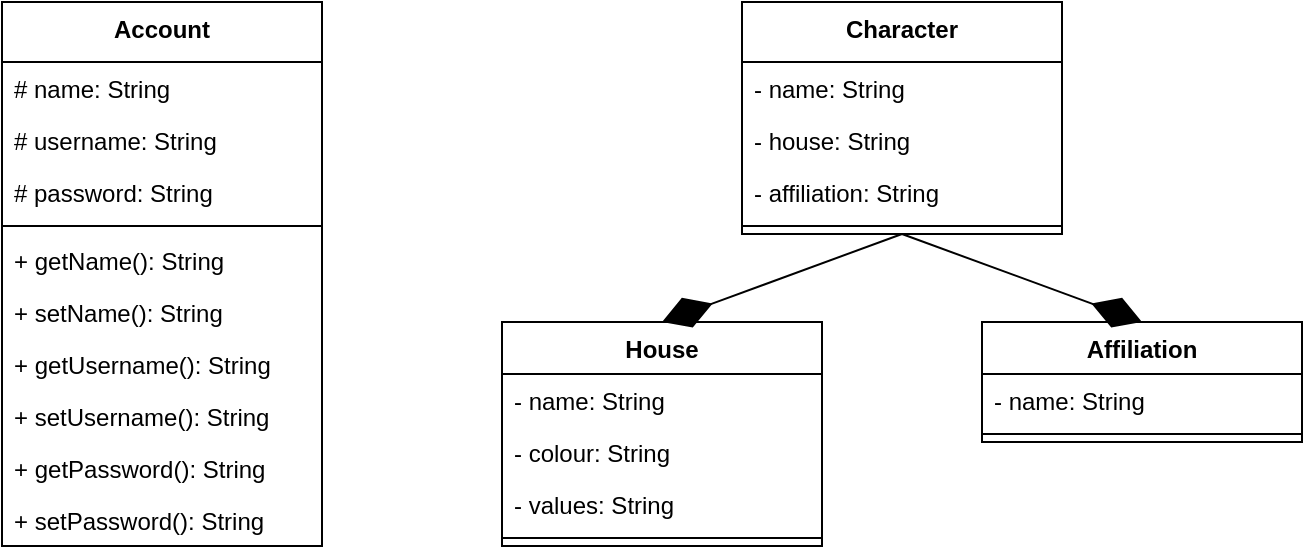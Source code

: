<mxfile version="21.1.8" type="github">
  <diagram name="Página-1" id="Oay3tAvh17hiwOw5oQ67">
    <mxGraphModel dx="733" dy="368" grid="1" gridSize="10" guides="1" tooltips="1" connect="1" arrows="1" fold="1" page="1" pageScale="1" pageWidth="827" pageHeight="1169" math="0" shadow="0">
      <root>
        <mxCell id="0" />
        <mxCell id="1" parent="0" />
        <mxCell id="cphsTk5UNhaAy1RKEiX2-2" value="&lt;div&gt;Character&lt;br&gt;&lt;/div&gt;" style="swimlane;fontStyle=1;align=center;verticalAlign=top;childLayout=stackLayout;horizontal=1;startSize=30;horizontalStack=0;resizeParent=1;resizeParentMax=0;resizeLast=0;collapsible=1;marginBottom=0;whiteSpace=wrap;html=1;" vertex="1" parent="1">
          <mxGeometry x="480" y="40" width="160" height="116" as="geometry" />
        </mxCell>
        <mxCell id="cphsTk5UNhaAy1RKEiX2-3" value="- name: String" style="text;strokeColor=none;fillColor=none;align=left;verticalAlign=top;spacingLeft=4;spacingRight=4;overflow=hidden;rotatable=0;points=[[0,0.5],[1,0.5]];portConstraint=eastwest;whiteSpace=wrap;html=1;" vertex="1" parent="cphsTk5UNhaAy1RKEiX2-2">
          <mxGeometry y="30" width="160" height="26" as="geometry" />
        </mxCell>
        <mxCell id="cphsTk5UNhaAy1RKEiX2-6" value="- house: String" style="text;strokeColor=none;fillColor=none;align=left;verticalAlign=top;spacingLeft=4;spacingRight=4;overflow=hidden;rotatable=0;points=[[0,0.5],[1,0.5]];portConstraint=eastwest;whiteSpace=wrap;html=1;" vertex="1" parent="cphsTk5UNhaAy1RKEiX2-2">
          <mxGeometry y="56" width="160" height="26" as="geometry" />
        </mxCell>
        <mxCell id="cphsTk5UNhaAy1RKEiX2-7" value="- affiliation: String" style="text;strokeColor=none;fillColor=none;align=left;verticalAlign=top;spacingLeft=4;spacingRight=4;overflow=hidden;rotatable=0;points=[[0,0.5],[1,0.5]];portConstraint=eastwest;whiteSpace=wrap;html=1;" vertex="1" parent="cphsTk5UNhaAy1RKEiX2-2">
          <mxGeometry y="82" width="160" height="26" as="geometry" />
        </mxCell>
        <mxCell id="cphsTk5UNhaAy1RKEiX2-4" value="" style="line;strokeWidth=1;fillColor=none;align=left;verticalAlign=middle;spacingTop=-1;spacingLeft=3;spacingRight=3;rotatable=0;labelPosition=right;points=[];portConstraint=eastwest;strokeColor=inherit;" vertex="1" parent="cphsTk5UNhaAy1RKEiX2-2">
          <mxGeometry y="108" width="160" height="8" as="geometry" />
        </mxCell>
        <mxCell id="cphsTk5UNhaAy1RKEiX2-8" value="&lt;div&gt;Account&lt;br&gt;&lt;/div&gt;" style="swimlane;fontStyle=1;align=center;verticalAlign=top;childLayout=stackLayout;horizontal=1;startSize=30;horizontalStack=0;resizeParent=1;resizeParentMax=0;resizeLast=0;collapsible=1;marginBottom=0;whiteSpace=wrap;html=1;" vertex="1" parent="1">
          <mxGeometry x="110" y="40" width="160" height="272" as="geometry" />
        </mxCell>
        <mxCell id="cphsTk5UNhaAy1RKEiX2-9" value="# name: String" style="text;strokeColor=none;fillColor=none;align=left;verticalAlign=top;spacingLeft=4;spacingRight=4;overflow=hidden;rotatable=0;points=[[0,0.5],[1,0.5]];portConstraint=eastwest;whiteSpace=wrap;html=1;" vertex="1" parent="cphsTk5UNhaAy1RKEiX2-8">
          <mxGeometry y="30" width="160" height="26" as="geometry" />
        </mxCell>
        <mxCell id="cphsTk5UNhaAy1RKEiX2-11" value="# username: String" style="text;strokeColor=none;fillColor=none;align=left;verticalAlign=top;spacingLeft=4;spacingRight=4;overflow=hidden;rotatable=0;points=[[0,0.5],[1,0.5]];portConstraint=eastwest;whiteSpace=wrap;html=1;" vertex="1" parent="cphsTk5UNhaAy1RKEiX2-8">
          <mxGeometry y="56" width="160" height="26" as="geometry" />
        </mxCell>
        <mxCell id="cphsTk5UNhaAy1RKEiX2-23" value="# password: String" style="text;strokeColor=none;fillColor=none;align=left;verticalAlign=top;spacingLeft=4;spacingRight=4;overflow=hidden;rotatable=0;points=[[0,0.5],[1,0.5]];portConstraint=eastwest;whiteSpace=wrap;html=1;" vertex="1" parent="cphsTk5UNhaAy1RKEiX2-8">
          <mxGeometry y="82" width="160" height="26" as="geometry" />
        </mxCell>
        <mxCell id="cphsTk5UNhaAy1RKEiX2-10" value="" style="line;strokeWidth=1;fillColor=none;align=left;verticalAlign=middle;spacingTop=-1;spacingLeft=3;spacingRight=3;rotatable=0;labelPosition=right;points=[];portConstraint=eastwest;strokeColor=inherit;" vertex="1" parent="cphsTk5UNhaAy1RKEiX2-8">
          <mxGeometry y="108" width="160" height="8" as="geometry" />
        </mxCell>
        <mxCell id="cphsTk5UNhaAy1RKEiX2-17" value="+ getName(): String" style="text;strokeColor=none;fillColor=none;align=left;verticalAlign=top;spacingLeft=4;spacingRight=4;overflow=hidden;rotatable=0;points=[[0,0.5],[1,0.5]];portConstraint=eastwest;whiteSpace=wrap;html=1;" vertex="1" parent="cphsTk5UNhaAy1RKEiX2-8">
          <mxGeometry y="116" width="160" height="26" as="geometry" />
        </mxCell>
        <mxCell id="cphsTk5UNhaAy1RKEiX2-18" value="+ setName(): String" style="text;strokeColor=none;fillColor=none;align=left;verticalAlign=top;spacingLeft=4;spacingRight=4;overflow=hidden;rotatable=0;points=[[0,0.5],[1,0.5]];portConstraint=eastwest;whiteSpace=wrap;html=1;" vertex="1" parent="cphsTk5UNhaAy1RKEiX2-8">
          <mxGeometry y="142" width="160" height="26" as="geometry" />
        </mxCell>
        <mxCell id="cphsTk5UNhaAy1RKEiX2-19" value="+ getUsername(): String" style="text;strokeColor=none;fillColor=none;align=left;verticalAlign=top;spacingLeft=4;spacingRight=4;overflow=hidden;rotatable=0;points=[[0,0.5],[1,0.5]];portConstraint=eastwest;whiteSpace=wrap;html=1;" vertex="1" parent="cphsTk5UNhaAy1RKEiX2-8">
          <mxGeometry y="168" width="160" height="26" as="geometry" />
        </mxCell>
        <mxCell id="cphsTk5UNhaAy1RKEiX2-21" value="+ setUsername(): String" style="text;strokeColor=none;fillColor=none;align=left;verticalAlign=top;spacingLeft=4;spacingRight=4;overflow=hidden;rotatable=0;points=[[0,0.5],[1,0.5]];portConstraint=eastwest;whiteSpace=wrap;html=1;" vertex="1" parent="cphsTk5UNhaAy1RKEiX2-8">
          <mxGeometry y="194" width="160" height="26" as="geometry" />
        </mxCell>
        <mxCell id="cphsTk5UNhaAy1RKEiX2-24" value="+ getPassword(): String" style="text;strokeColor=none;fillColor=none;align=left;verticalAlign=top;spacingLeft=4;spacingRight=4;overflow=hidden;rotatable=0;points=[[0,0.5],[1,0.5]];portConstraint=eastwest;whiteSpace=wrap;html=1;" vertex="1" parent="cphsTk5UNhaAy1RKEiX2-8">
          <mxGeometry y="220" width="160" height="26" as="geometry" />
        </mxCell>
        <mxCell id="cphsTk5UNhaAy1RKEiX2-25" value="+ setPassword(): String" style="text;strokeColor=none;fillColor=none;align=left;verticalAlign=top;spacingLeft=4;spacingRight=4;overflow=hidden;rotatable=0;points=[[0,0.5],[1,0.5]];portConstraint=eastwest;whiteSpace=wrap;html=1;" vertex="1" parent="cphsTk5UNhaAy1RKEiX2-8">
          <mxGeometry y="246" width="160" height="26" as="geometry" />
        </mxCell>
        <mxCell id="cphsTk5UNhaAy1RKEiX2-26" value="House" style="swimlane;fontStyle=1;align=center;verticalAlign=top;childLayout=stackLayout;horizontal=1;startSize=26;horizontalStack=0;resizeParent=1;resizeParentMax=0;resizeLast=0;collapsible=1;marginBottom=0;whiteSpace=wrap;html=1;" vertex="1" parent="1">
          <mxGeometry x="360" y="200" width="160" height="112" as="geometry" />
        </mxCell>
        <mxCell id="cphsTk5UNhaAy1RKEiX2-27" value="- name: String" style="text;strokeColor=none;fillColor=none;align=left;verticalAlign=top;spacingLeft=4;spacingRight=4;overflow=hidden;rotatable=0;points=[[0,0.5],[1,0.5]];portConstraint=eastwest;whiteSpace=wrap;html=1;" vertex="1" parent="cphsTk5UNhaAy1RKEiX2-26">
          <mxGeometry y="26" width="160" height="26" as="geometry" />
        </mxCell>
        <mxCell id="cphsTk5UNhaAy1RKEiX2-30" value="- colour: String" style="text;strokeColor=none;fillColor=none;align=left;verticalAlign=top;spacingLeft=4;spacingRight=4;overflow=hidden;rotatable=0;points=[[0,0.5],[1,0.5]];portConstraint=eastwest;whiteSpace=wrap;html=1;" vertex="1" parent="cphsTk5UNhaAy1RKEiX2-26">
          <mxGeometry y="52" width="160" height="26" as="geometry" />
        </mxCell>
        <mxCell id="cphsTk5UNhaAy1RKEiX2-31" value="- values: String" style="text;strokeColor=none;fillColor=none;align=left;verticalAlign=top;spacingLeft=4;spacingRight=4;overflow=hidden;rotatable=0;points=[[0,0.5],[1,0.5]];portConstraint=eastwest;whiteSpace=wrap;html=1;" vertex="1" parent="cphsTk5UNhaAy1RKEiX2-26">
          <mxGeometry y="78" width="160" height="26" as="geometry" />
        </mxCell>
        <mxCell id="cphsTk5UNhaAy1RKEiX2-28" value="" style="line;strokeWidth=1;fillColor=none;align=left;verticalAlign=middle;spacingTop=-1;spacingLeft=3;spacingRight=3;rotatable=0;labelPosition=right;points=[];portConstraint=eastwest;strokeColor=inherit;" vertex="1" parent="cphsTk5UNhaAy1RKEiX2-26">
          <mxGeometry y="104" width="160" height="8" as="geometry" />
        </mxCell>
        <mxCell id="cphsTk5UNhaAy1RKEiX2-35" value="Affiliation" style="swimlane;fontStyle=1;align=center;verticalAlign=top;childLayout=stackLayout;horizontal=1;startSize=26;horizontalStack=0;resizeParent=1;resizeParentMax=0;resizeLast=0;collapsible=1;marginBottom=0;whiteSpace=wrap;html=1;" vertex="1" parent="1">
          <mxGeometry x="600" y="200" width="160" height="60" as="geometry" />
        </mxCell>
        <mxCell id="cphsTk5UNhaAy1RKEiX2-36" value="- name: String" style="text;strokeColor=none;fillColor=none;align=left;verticalAlign=top;spacingLeft=4;spacingRight=4;overflow=hidden;rotatable=0;points=[[0,0.5],[1,0.5]];portConstraint=eastwest;whiteSpace=wrap;html=1;" vertex="1" parent="cphsTk5UNhaAy1RKEiX2-35">
          <mxGeometry y="26" width="160" height="26" as="geometry" />
        </mxCell>
        <mxCell id="cphsTk5UNhaAy1RKEiX2-37" value="" style="line;strokeWidth=1;fillColor=none;align=left;verticalAlign=middle;spacingTop=-1;spacingLeft=3;spacingRight=3;rotatable=0;labelPosition=right;points=[];portConstraint=eastwest;strokeColor=inherit;" vertex="1" parent="cphsTk5UNhaAy1RKEiX2-35">
          <mxGeometry y="52" width="160" height="8" as="geometry" />
        </mxCell>
        <mxCell id="cphsTk5UNhaAy1RKEiX2-39" value="" style="endArrow=diamondThin;endFill=1;endSize=24;html=1;rounded=0;exitX=0.5;exitY=1;exitDx=0;exitDy=0;entryX=0.5;entryY=0;entryDx=0;entryDy=0;" edge="1" parent="1" source="cphsTk5UNhaAy1RKEiX2-2" target="cphsTk5UNhaAy1RKEiX2-26">
          <mxGeometry width="160" relative="1" as="geometry">
            <mxPoint x="330" y="230" as="sourcePoint" />
            <mxPoint x="490" y="230" as="targetPoint" />
          </mxGeometry>
        </mxCell>
        <mxCell id="cphsTk5UNhaAy1RKEiX2-40" value="" style="endArrow=diamondThin;endFill=1;endSize=24;html=1;rounded=0;entryX=0.5;entryY=0;entryDx=0;entryDy=0;exitX=0.5;exitY=1;exitDx=0;exitDy=0;" edge="1" parent="1" source="cphsTk5UNhaAy1RKEiX2-2" target="cphsTk5UNhaAy1RKEiX2-35">
          <mxGeometry width="160" relative="1" as="geometry">
            <mxPoint x="560" y="160" as="sourcePoint" />
            <mxPoint x="490" y="230" as="targetPoint" />
          </mxGeometry>
        </mxCell>
      </root>
    </mxGraphModel>
  </diagram>
</mxfile>
